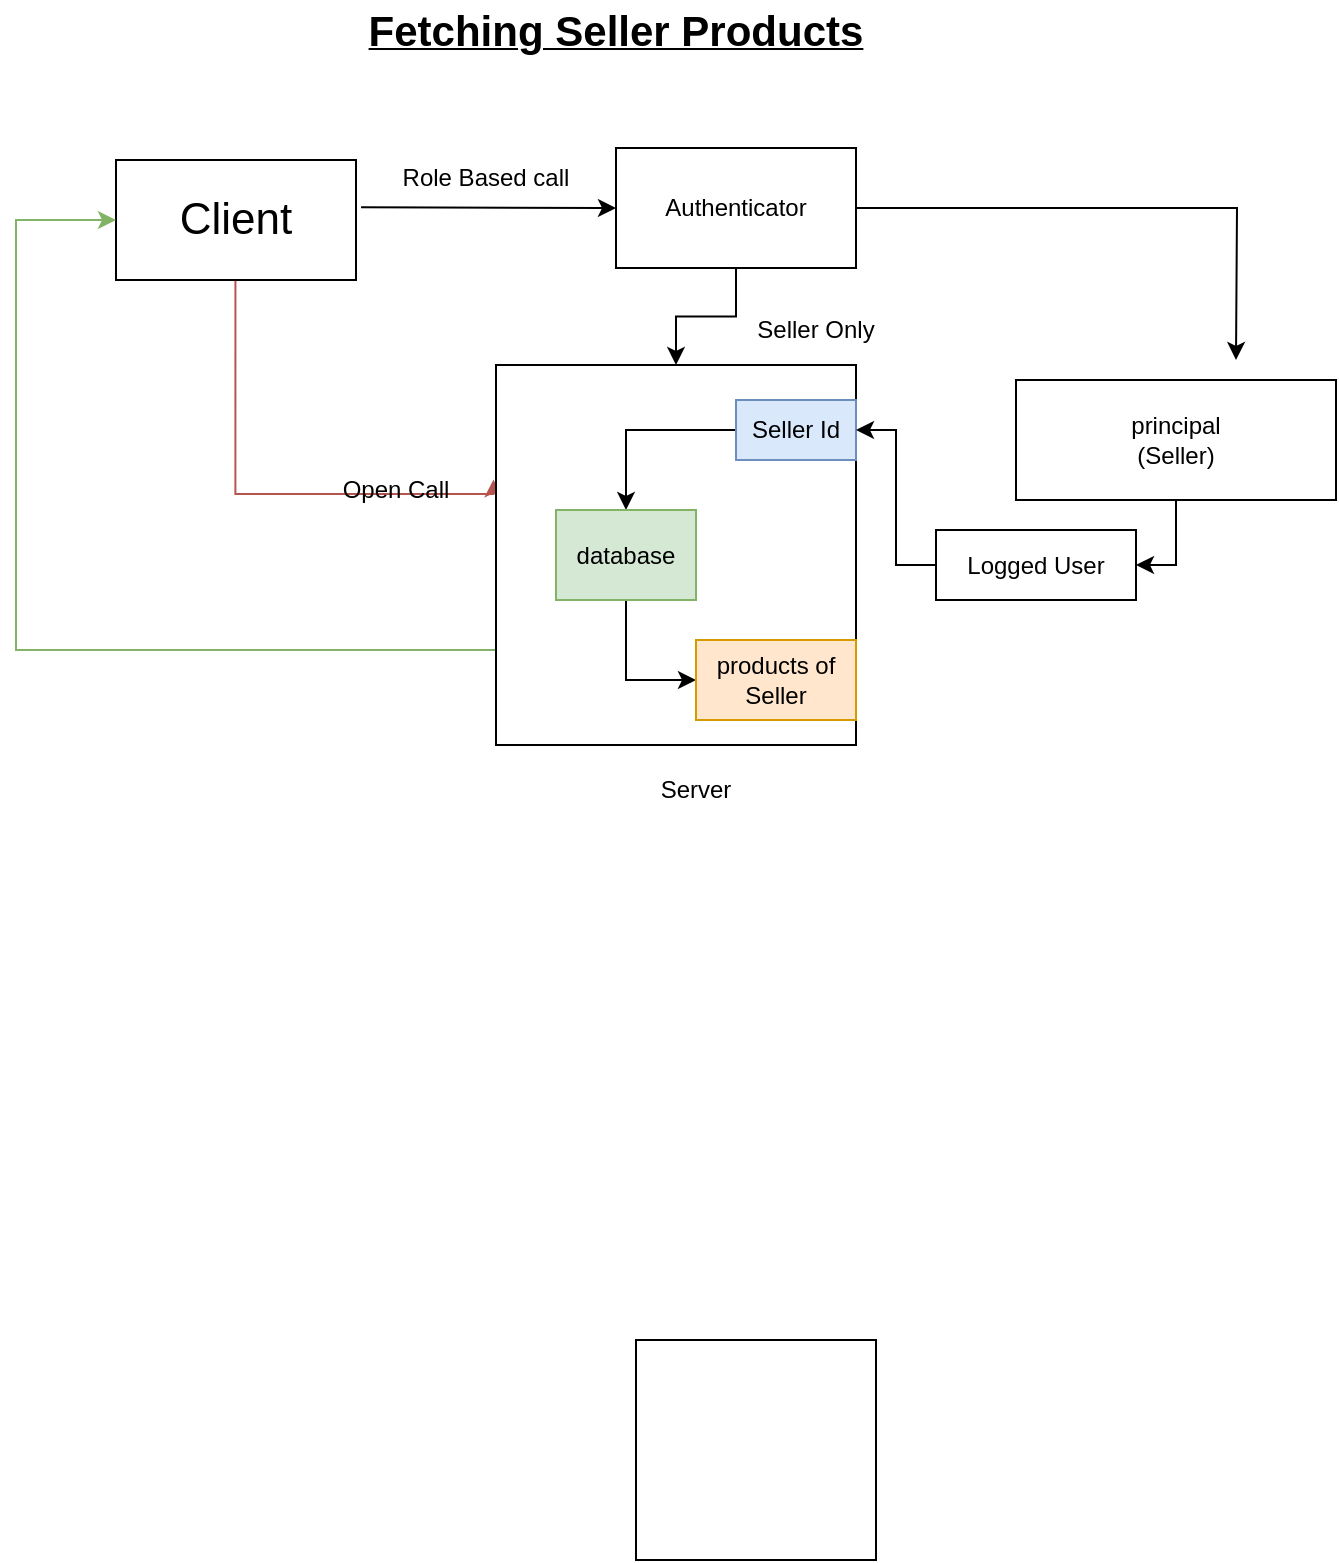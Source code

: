 <mxfile version="22.1.22" type="embed">
  <diagram id="FXHbemeZRT7sxiF-VekA" name="Page-1">
    <mxGraphModel dx="588" dy="393" grid="1" gridSize="10" guides="1" tooltips="1" connect="1" arrows="1" fold="1" page="1" pageScale="1" pageWidth="850" pageHeight="1100" math="0" shadow="0">
      <root>
        <mxCell id="0" />
        <mxCell id="1" parent="0" />
        <mxCell id="11" style="edgeStyle=orthogonalEdgeStyle;rounded=0;orthogonalLoop=1;jettySize=auto;html=1;exitX=0.5;exitY=1;exitDx=0;exitDy=0;fillColor=#f8cecc;strokeColor=#b85450;entryX=-0.007;entryY=0.301;entryDx=0;entryDy=0;entryPerimeter=0;" parent="1" target="9" edge="1">
          <mxGeometry relative="1" as="geometry">
            <mxPoint x="400" y="280" as="targetPoint" />
            <mxPoint x="279.72" y="170" as="sourcePoint" />
            <Array as="points">
              <mxPoint x="280" y="277" />
            </Array>
          </mxGeometry>
        </mxCell>
        <mxCell id="3" value="&lt;font style=&quot;font-size: 22px;&quot;&gt;Client&lt;/font&gt;" style="rounded=0;whiteSpace=wrap;html=1;" parent="1" vertex="1">
          <mxGeometry x="220" y="110" width="120" height="60" as="geometry" />
        </mxCell>
        <mxCell id="8" style="edgeStyle=orthogonalEdgeStyle;rounded=0;orthogonalLoop=1;jettySize=auto;html=1;exitX=0.5;exitY=1;exitDx=0;exitDy=0;" parent="1" source="7" target="9" edge="1">
          <mxGeometry relative="1" as="geometry">
            <mxPoint x="530.143" y="250" as="targetPoint" />
          </mxGeometry>
        </mxCell>
        <mxCell id="36" style="edgeStyle=orthogonalEdgeStyle;rounded=0;orthogonalLoop=1;jettySize=auto;html=1;exitX=1;exitY=0.5;exitDx=0;exitDy=0;" parent="1" source="7" edge="1">
          <mxGeometry relative="1" as="geometry">
            <mxPoint x="780" y="210" as="targetPoint" />
          </mxGeometry>
        </mxCell>
        <mxCell id="7" value="Authenticator" style="rounded=0;whiteSpace=wrap;html=1;" parent="1" vertex="1">
          <mxGeometry x="470" y="104" width="120" height="60" as="geometry" />
        </mxCell>
        <mxCell id="37" style="edgeStyle=orthogonalEdgeStyle;rounded=0;orthogonalLoop=1;jettySize=auto;html=1;exitX=0;exitY=0.75;exitDx=0;exitDy=0;entryX=0;entryY=0.5;entryDx=0;entryDy=0;fillColor=#d5e8d4;strokeColor=#82b366;" parent="1" source="9" target="3" edge="1">
          <mxGeometry relative="1" as="geometry">
            <Array as="points">
              <mxPoint x="170" y="355" />
              <mxPoint x="170" y="140" />
            </Array>
          </mxGeometry>
        </mxCell>
        <mxCell id="9" value="" style="rounded=0;whiteSpace=wrap;html=1;" parent="1" vertex="1">
          <mxGeometry x="410" y="212.5" width="180" height="190" as="geometry" />
        </mxCell>
        <mxCell id="12" value="Open Call" style="text;html=1;strokeColor=none;fillColor=none;align=center;verticalAlign=middle;whiteSpace=wrap;rounded=0;" parent="1" vertex="1">
          <mxGeometry x="330" y="260" width="60" height="30" as="geometry" />
        </mxCell>
        <mxCell id="14" value="" style="endArrow=classic;html=1;rounded=0;exitX=1.021;exitY=0.394;exitDx=0;exitDy=0;exitPerimeter=0;entryX=0;entryY=0.5;entryDx=0;entryDy=0;" parent="1" source="3" target="7" edge="1">
          <mxGeometry width="50" height="50" relative="1" as="geometry">
            <mxPoint x="343" y="134" as="sourcePoint" />
            <mxPoint x="380.0" y="125.509" as="targetPoint" />
          </mxGeometry>
        </mxCell>
        <mxCell id="15" value="Role Based call" style="text;html=1;strokeColor=none;fillColor=none;align=center;verticalAlign=middle;whiteSpace=wrap;rounded=0;" parent="1" vertex="1">
          <mxGeometry x="360" y="104" width="90" height="30" as="geometry" />
        </mxCell>
        <mxCell id="17" value="Seller Only" style="text;html=1;strokeColor=none;fillColor=none;align=center;verticalAlign=middle;whiteSpace=wrap;rounded=0;" parent="1" vertex="1">
          <mxGeometry x="530" y="180" width="80" height="30" as="geometry" />
        </mxCell>
        <mxCell id="18" value="Server" style="text;html=1;strokeColor=none;fillColor=none;align=center;verticalAlign=middle;whiteSpace=wrap;rounded=0;" parent="1" vertex="1">
          <mxGeometry x="480" y="410" width="60" height="30" as="geometry" />
        </mxCell>
        <mxCell id="31" style="edgeStyle=orthogonalEdgeStyle;rounded=0;orthogonalLoop=1;jettySize=auto;html=1;exitX=0;exitY=0.5;exitDx=0;exitDy=0;entryX=0.5;entryY=0;entryDx=0;entryDy=0;" parent="1" source="20" target="30" edge="1">
          <mxGeometry relative="1" as="geometry" />
        </mxCell>
        <mxCell id="20" value="Seller Id" style="text;html=1;align=center;verticalAlign=middle;whiteSpace=wrap;rounded=0;fillColor=#dae8fc;strokeColor=#6c8ebf;" parent="1" vertex="1">
          <mxGeometry x="530" y="230" width="60" height="30" as="geometry" />
        </mxCell>
        <mxCell id="28" value="" style="edgeStyle=orthogonalEdgeStyle;rounded=0;orthogonalLoop=1;jettySize=auto;html=1;entryX=1;entryY=0.5;entryDx=0;entryDy=0;" parent="1" source="26" target="27" edge="1">
          <mxGeometry relative="1" as="geometry" />
        </mxCell>
        <mxCell id="26" value="principal&lt;br&gt;(Seller)" style="rounded=0;whiteSpace=wrap;html=1;" parent="1" vertex="1">
          <mxGeometry x="670" y="220" width="160" height="60" as="geometry" />
        </mxCell>
        <mxCell id="29" style="edgeStyle=orthogonalEdgeStyle;rounded=0;orthogonalLoop=1;jettySize=auto;html=1;exitX=0;exitY=0.5;exitDx=0;exitDy=0;entryX=1;entryY=0.5;entryDx=0;entryDy=0;" parent="1" source="27" target="20" edge="1">
          <mxGeometry relative="1" as="geometry" />
        </mxCell>
        <mxCell id="27" value="Logged User" style="rounded=0;whiteSpace=wrap;html=1;" parent="1" vertex="1">
          <mxGeometry x="630" y="295" width="100" height="35" as="geometry" />
        </mxCell>
        <mxCell id="33" style="edgeStyle=orthogonalEdgeStyle;rounded=0;orthogonalLoop=1;jettySize=auto;html=1;exitX=0.5;exitY=1;exitDx=0;exitDy=0;entryX=0;entryY=0.5;entryDx=0;entryDy=0;" parent="1" source="30" target="32" edge="1">
          <mxGeometry relative="1" as="geometry" />
        </mxCell>
        <mxCell id="30" value="database" style="rounded=0;whiteSpace=wrap;html=1;fillColor=#d5e8d4;strokeColor=#82b366;" parent="1" vertex="1">
          <mxGeometry x="440" y="285" width="70" height="45" as="geometry" />
        </mxCell>
        <mxCell id="32" value="products of Seller" style="rounded=0;whiteSpace=wrap;html=1;fillColor=#ffe6cc;strokeColor=#d79b00;" parent="1" vertex="1">
          <mxGeometry x="510" y="350" width="80" height="40" as="geometry" />
        </mxCell>
        <mxCell id="39" value="&lt;u&gt;&lt;b&gt;&lt;font style=&quot;font-size: 21px;&quot;&gt;Fetching Seller Products&lt;/font&gt;&lt;/b&gt;&lt;/u&gt;" style="text;html=1;strokeColor=none;fillColor=none;align=center;verticalAlign=middle;whiteSpace=wrap;rounded=0;" parent="1" vertex="1">
          <mxGeometry x="310" y="30" width="320" height="30" as="geometry" />
        </mxCell>
        <mxCell id="40" value="" style="rounded=0;whiteSpace=wrap;html=1;" vertex="1" parent="1">
          <mxGeometry x="480" y="700" width="120" height="110" as="geometry" />
        </mxCell>
      </root>
    </mxGraphModel>
  </diagram>
</mxfile>
